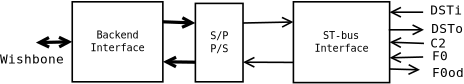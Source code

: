 <?xml version="1.0"?>
<diagram xmlns:dia="http://www.lysator.liu.se/~alla/dia/">
  <diagramdata>
    <attribute name="background">
      <color val="#ffffff"/>
    </attribute>
    <attribute name="paper">
      <composite type="paper">
        <attribute name="name">
          <string>#A4#</string>
        </attribute>
        <attribute name="tmargin">
          <real val="2.82"/>
        </attribute>
        <attribute name="bmargin">
          <real val="2.82"/>
        </attribute>
        <attribute name="lmargin">
          <real val="2.82"/>
        </attribute>
        <attribute name="rmargin">
          <real val="2.82"/>
        </attribute>
        <attribute name="is_portrait">
          <boolean val="true"/>
        </attribute>
        <attribute name="scaling">
          <real val="0.8"/>
        </attribute>
        <attribute name="fitto">
          <boolean val="false"/>
        </attribute>
      </composite>
    </attribute>
  </diagramdata>
  <layer name="Background" visible="true">
    <object type="Flowchart - Box" version="0" id="O0">
      <attribute name="obj_pos">
        <point val="11.105,9.45"/>
      </attribute>
      <attribute name="obj_bb">
        <rectangle val="11.055,9.4;17.168,14.55"/>
      </attribute>
      <attribute name="elem_corner">
        <point val="11.105,9.45"/>
      </attribute>
      <attribute name="elem_width">
        <real val="6.013"/>
      </attribute>
      <attribute name="elem_height">
        <real val="5.05"/>
      </attribute>
      <attribute name="show_background">
        <boolean val="true"/>
      </attribute>
      <attribute name="padding">
        <real val="0.5"/>
      </attribute>
      <attribute name="text">
        <composite type="text">
          <attribute name="string">
            <string>#ST-bus
Interface#</string>
          </attribute>
          <attribute name="font">
            <font name="Courier"/>
          </attribute>
          <attribute name="height">
            <real val="0.8"/>
          </attribute>
          <attribute name="pos">
            <point val="14.112,11.77"/>
          </attribute>
          <attribute name="color">
            <color val="#000000"/>
          </attribute>
          <attribute name="alignment">
            <enum val="1"/>
          </attribute>
        </composite>
      </attribute>
    </object>
    <object type="Flowchart - Box" version="0" id="O1">
      <attribute name="obj_pos">
        <point val="4.978,9.55"/>
      </attribute>
      <attribute name="obj_bb">
        <rectangle val="4.928,9.5;8.005,14.5"/>
      </attribute>
      <attribute name="elem_corner">
        <point val="4.978,9.55"/>
      </attribute>
      <attribute name="elem_width">
        <real val="2.977"/>
      </attribute>
      <attribute name="elem_height">
        <real val="4.9"/>
      </attribute>
      <attribute name="show_background">
        <boolean val="true"/>
      </attribute>
      <attribute name="padding">
        <real val="0.5"/>
      </attribute>
      <attribute name="text">
        <composite type="text">
          <attribute name="string">
            <string>#S/P
P/S#</string>
          </attribute>
          <attribute name="font">
            <font name="Courier"/>
          </attribute>
          <attribute name="height">
            <real val="0.8"/>
          </attribute>
          <attribute name="pos">
            <point val="6.467,11.795"/>
          </attribute>
          <attribute name="color">
            <color val="#000000"/>
          </attribute>
          <attribute name="alignment">
            <enum val="1"/>
          </attribute>
        </composite>
      </attribute>
    </object>
    <object type="Flowchart - Box" version="0" id="O2">
      <attribute name="obj_pos">
        <point val="-2.718,9.45"/>
      </attribute>
      <attribute name="obj_bb">
        <rectangle val="-2.768,9.4;2.995,14.5"/>
      </attribute>
      <attribute name="elem_corner">
        <point val="-2.718,9.45"/>
      </attribute>
      <attribute name="elem_width">
        <real val="5.663"/>
      </attribute>
      <attribute name="elem_height">
        <real val="5"/>
      </attribute>
      <attribute name="show_background">
        <boolean val="true"/>
      </attribute>
      <attribute name="padding">
        <real val="0.5"/>
      </attribute>
      <attribute name="text">
        <composite type="text">
          <attribute name="string">
            <string>#Backend
Interface#</string>
          </attribute>
          <attribute name="font">
            <font name="Courier"/>
          </attribute>
          <attribute name="height">
            <real val="0.8"/>
          </attribute>
          <attribute name="pos">
            <point val="0.114,11.745"/>
          </attribute>
          <attribute name="color">
            <color val="#000000"/>
          </attribute>
          <attribute name="alignment">
            <enum val="1"/>
          </attribute>
        </composite>
      </attribute>
    </object>
    <object type="Standard - Line" version="0" id="O3">
      <attribute name="obj_pos">
        <point val="17.113,10.1"/>
      </attribute>
      <attribute name="obj_bb">
        <rectangle val="16.463,9.45;19.863,10.75"/>
      </attribute>
      <attribute name="conn_endpoints">
        <point val="17.113,10.1"/>
        <point val="19.213,10.1"/>
      </attribute>
      <attribute name="numcp">
        <int val="1"/>
      </attribute>
      <attribute name="line_width">
        <real val="0.1"/>
      </attribute>
      <attribute name="start_arrow">
        <enum val="1"/>
      </attribute>
      <attribute name="start_arrow_length">
        <real val="0.6"/>
      </attribute>
      <attribute name="start_arrow_width">
        <real val="0.6"/>
      </attribute>
    </object>
    <object type="Standard - Line" version="0" id="O4">
      <attribute name="obj_pos">
        <point val="17.064,11.2"/>
      </attribute>
      <attribute name="obj_bb">
        <rectangle val="16.413,10.55;19.913,11.85"/>
      </attribute>
      <attribute name="conn_endpoints">
        <point val="17.064,11.2"/>
        <point val="19.264,11.2"/>
      </attribute>
      <attribute name="numcp">
        <int val="1"/>
      </attribute>
      <attribute name="line_width">
        <real val="0.1"/>
      </attribute>
      <attribute name="end_arrow">
        <enum val="1"/>
      </attribute>
      <attribute name="end_arrow_length">
        <real val="0.6"/>
      </attribute>
      <attribute name="end_arrow_width">
        <real val="0.6"/>
      </attribute>
    </object>
    <object type="Standard - Line" version="0" id="O5">
      <attribute name="obj_pos">
        <point val="17.118,11.975"/>
      </attribute>
      <attribute name="obj_bb">
        <rectangle val="16.468,11.325;19.913,12.7"/>
      </attribute>
      <attribute name="conn_endpoints">
        <point val="17.118,11.975"/>
        <point val="19.264,12.05"/>
      </attribute>
      <attribute name="numcp">
        <int val="1"/>
      </attribute>
      <attribute name="line_width">
        <real val="0.1"/>
      </attribute>
      <attribute name="start_arrow">
        <enum val="1"/>
      </attribute>
      <attribute name="start_arrow_length">
        <real val="0.6"/>
      </attribute>
      <attribute name="start_arrow_width">
        <real val="0.6"/>
      </attribute>
      <connections>
        <connection handle="0" to="O0" connection="8"/>
      </connections>
    </object>
    <object type="Standard - Line" version="0" id="O6">
      <attribute name="obj_pos">
        <point val="17.113,12.95"/>
      </attribute>
      <attribute name="obj_bb">
        <rectangle val="16.463,12.25;19.863,13.6"/>
      </attribute>
      <attribute name="conn_endpoints">
        <point val="17.113,12.95"/>
        <point val="19.213,12.9"/>
      </attribute>
      <attribute name="numcp">
        <int val="1"/>
      </attribute>
      <attribute name="line_width">
        <real val="0.1"/>
      </attribute>
      <attribute name="start_arrow">
        <enum val="1"/>
      </attribute>
      <attribute name="start_arrow_length">
        <real val="0.6"/>
      </attribute>
      <attribute name="start_arrow_width">
        <real val="0.6"/>
      </attribute>
    </object>
    <object type="Standard - Line" version="0" id="O7">
      <attribute name="obj_pos">
        <point val="17.113,13.65"/>
      </attribute>
      <attribute name="obj_bb">
        <rectangle val="16.264,12.8;19.863,14.55"/>
      </attribute>
      <attribute name="conn_endpoints">
        <point val="17.113,13.65"/>
        <point val="19.014,13.7"/>
      </attribute>
      <attribute name="numcp">
        <int val="1"/>
      </attribute>
      <attribute name="line_width">
        <real val="0.1"/>
      </attribute>
      <attribute name="end_arrow">
        <enum val="1"/>
      </attribute>
      <attribute name="end_arrow_length">
        <real val="0.6"/>
      </attribute>
      <attribute name="end_arrow_width">
        <real val="0.6"/>
      </attribute>
    </object>
    <object type="Standard - Text" version="0" id="O8">
      <attribute name="obj_pos">
        <point val="20.663,10.25"/>
      </attribute>
      <attribute name="obj_bb">
        <rectangle val="19.352,9.507;21.976,10.507"/>
      </attribute>
      <attribute name="text">
        <composite type="text">
          <attribute name="string">
            <string>#DSTi#</string>
          </attribute>
          <attribute name="font">
            <font name="Courier"/>
          </attribute>
          <attribute name="height">
            <real val="1"/>
          </attribute>
          <attribute name="pos">
            <point val="20.663,10.25"/>
          </attribute>
          <attribute name="color">
            <color val="#000000"/>
          </attribute>
          <attribute name="alignment">
            <enum val="1"/>
          </attribute>
        </composite>
      </attribute>
    </object>
    <object type="Standard - Text" version="0" id="O9">
      <attribute name="obj_pos">
        <point val="19.514,11.1"/>
      </attribute>
      <attribute name="obj_bb">
        <rectangle val="19.514,10.357;19.514,11.357"/>
      </attribute>
      <attribute name="text">
        <composite type="text">
          <attribute name="string">
            <string>##</string>
          </attribute>
          <attribute name="font">
            <font name="Courier"/>
          </attribute>
          <attribute name="height">
            <real val="1"/>
          </attribute>
          <attribute name="pos">
            <point val="19.514,11.1"/>
          </attribute>
          <attribute name="color">
            <color val="#000000"/>
          </attribute>
          <attribute name="alignment">
            <enum val="1"/>
          </attribute>
        </composite>
      </attribute>
    </object>
    <object type="Standard - Text" version="0" id="O10">
      <attribute name="obj_pos">
        <point val="20.713,11.4"/>
      </attribute>
      <attribute name="obj_bb">
        <rectangle val="19.401,10.657;22.026,11.657"/>
      </attribute>
      <attribute name="text">
        <composite type="text">
          <attribute name="string">
            <string>#DSTo#</string>
          </attribute>
          <attribute name="font">
            <font name="Courier"/>
          </attribute>
          <attribute name="height">
            <real val="1"/>
          </attribute>
          <attribute name="pos">
            <point val="20.713,11.4"/>
          </attribute>
          <attribute name="color">
            <color val="#000000"/>
          </attribute>
          <attribute name="alignment">
            <enum val="1"/>
          </attribute>
        </composite>
      </attribute>
    </object>
    <object type="Standard - Text" version="0" id="O11">
      <attribute name="obj_pos">
        <point val="19.913,11.95"/>
      </attribute>
      <attribute name="obj_bb">
        <rectangle val="19.913,11.207;19.913,12.207"/>
      </attribute>
      <attribute name="text">
        <composite type="text">
          <attribute name="string">
            <string>##</string>
          </attribute>
          <attribute name="font">
            <font name="Courier"/>
          </attribute>
          <attribute name="height">
            <real val="1"/>
          </attribute>
          <attribute name="pos">
            <point val="19.913,11.95"/>
          </attribute>
          <attribute name="color">
            <color val="#000000"/>
          </attribute>
          <attribute name="alignment">
            <enum val="1"/>
          </attribute>
        </composite>
      </attribute>
    </object>
    <object type="Standard - Text" version="0" id="O12">
      <attribute name="obj_pos">
        <point val="20.163,12.3"/>
      </attribute>
      <attribute name="obj_bb">
        <rectangle val="19.457,11.557;20.869,12.557"/>
      </attribute>
      <attribute name="text">
        <composite type="text">
          <attribute name="string">
            <string>#C2#</string>
          </attribute>
          <attribute name="font">
            <font name="Courier"/>
          </attribute>
          <attribute name="height">
            <real val="1"/>
          </attribute>
          <attribute name="pos">
            <point val="20.163,12.3"/>
          </attribute>
          <attribute name="color">
            <color val="#000000"/>
          </attribute>
          <attribute name="alignment">
            <enum val="1"/>
          </attribute>
        </composite>
      </attribute>
    </object>
    <object type="Standard - Text" version="0" id="O13">
      <attribute name="obj_pos">
        <point val="19.314,12.1"/>
      </attribute>
      <attribute name="obj_bb">
        <rectangle val="19.314,11.357;19.314,12.357"/>
      </attribute>
      <attribute name="text">
        <composite type="text">
          <attribute name="string">
            <string>##</string>
          </attribute>
          <attribute name="font">
            <font name="Courier"/>
          </attribute>
          <attribute name="height">
            <real val="1"/>
          </attribute>
          <attribute name="pos">
            <point val="19.314,12.1"/>
          </attribute>
          <attribute name="color">
            <color val="#000000"/>
          </attribute>
          <attribute name="alignment">
            <enum val="1"/>
          </attribute>
        </composite>
      </attribute>
    </object>
    <object type="Standard - Text" version="0" id="O14">
      <attribute name="obj_pos">
        <point val="19.963,12.1"/>
      </attribute>
      <attribute name="obj_bb">
        <rectangle val="19.963,11.357;19.963,12.357"/>
      </attribute>
      <attribute name="text">
        <composite type="text">
          <attribute name="string">
            <string>##</string>
          </attribute>
          <attribute name="font">
            <font name="Courier"/>
          </attribute>
          <attribute name="height">
            <real val="1"/>
          </attribute>
          <attribute name="pos">
            <point val="19.963,12.1"/>
          </attribute>
          <attribute name="color">
            <color val="#000000"/>
          </attribute>
          <attribute name="alignment">
            <enum val="1"/>
          </attribute>
        </composite>
      </attribute>
    </object>
    <object type="Standard - Text" version="0" id="O15">
      <attribute name="obj_pos">
        <point val="20.264,13.1"/>
      </attribute>
      <attribute name="obj_bb">
        <rectangle val="19.558,12.357;20.97,13.357"/>
      </attribute>
      <attribute name="text">
        <composite type="text">
          <attribute name="string">
            <string>#F0#</string>
          </attribute>
          <attribute name="font">
            <font name="Courier"/>
          </attribute>
          <attribute name="height">
            <real val="1"/>
          </attribute>
          <attribute name="pos">
            <point val="20.264,13.1"/>
          </attribute>
          <attribute name="color">
            <color val="#000000"/>
          </attribute>
          <attribute name="alignment">
            <enum val="1"/>
          </attribute>
        </composite>
      </attribute>
    </object>
    <object type="Standard - Text" version="0" id="O16">
      <attribute name="obj_pos">
        <point val="20.764,14.15"/>
      </attribute>
      <attribute name="obj_bb">
        <rectangle val="19.451,13.407;22.076,14.407"/>
      </attribute>
      <attribute name="text">
        <composite type="text">
          <attribute name="string">
            <string>#F0od#</string>
          </attribute>
          <attribute name="font">
            <font name="Courier"/>
          </attribute>
          <attribute name="height">
            <real val="1"/>
          </attribute>
          <attribute name="pos">
            <point val="20.764,14.15"/>
          </attribute>
          <attribute name="color">
            <color val="#000000"/>
          </attribute>
          <attribute name="alignment">
            <enum val="1"/>
          </attribute>
        </composite>
      </attribute>
    </object>
    <object type="Standard - Line" version="0" id="O17">
      <attribute name="obj_pos">
        <point val="11.105,10.713"/>
      </attribute>
      <attribute name="obj_bb">
        <rectangle val="7.305,10.062;11.755,11.425"/>
      </attribute>
      <attribute name="conn_endpoints">
        <point val="11.105,10.713"/>
        <point val="7.955,10.775"/>
      </attribute>
      <attribute name="numcp">
        <int val="1"/>
      </attribute>
      <attribute name="line_width">
        <real val="0.1"/>
      </attribute>
      <attribute name="start_arrow">
        <enum val="1"/>
      </attribute>
      <attribute name="start_arrow_length">
        <real val="0.6"/>
      </attribute>
      <attribute name="start_arrow_width">
        <real val="0.6"/>
      </attribute>
      <connections>
        <connection handle="0" to="O0" connection="5"/>
        <connection handle="1" to="O1" connection="6"/>
      </connections>
    </object>
    <object type="Standard - Line" version="0" id="O18">
      <attribute name="obj_pos">
        <point val="7.955,13.225"/>
      </attribute>
      <attribute name="obj_bb">
        <rectangle val="7.305,12.575;11.755,13.887"/>
      </attribute>
      <attribute name="conn_endpoints">
        <point val="7.955,13.225"/>
        <point val="11.105,13.238"/>
      </attribute>
      <attribute name="numcp">
        <int val="1"/>
      </attribute>
      <attribute name="line_width">
        <real val="0.1"/>
      </attribute>
      <attribute name="start_arrow">
        <enum val="1"/>
      </attribute>
      <attribute name="start_arrow_length">
        <real val="0.6"/>
      </attribute>
      <attribute name="start_arrow_width">
        <real val="0.6"/>
      </attribute>
      <connections>
        <connection handle="0" to="O1" connection="10"/>
        <connection handle="1" to="O0" connection="9"/>
      </connections>
    </object>
    <object type="Standard - Line" version="0" id="O19">
      <attribute name="obj_pos">
        <point val="4.978,10.775"/>
      </attribute>
      <attribute name="obj_bb">
        <rectangle val="2.245,10;5.678,11.475"/>
      </attribute>
      <attribute name="conn_endpoints">
        <point val="4.978,10.775"/>
        <point val="2.945,10.7"/>
      </attribute>
      <attribute name="numcp">
        <int val="1"/>
      </attribute>
      <attribute name="line_width">
        <real val="0.2"/>
      </attribute>
      <attribute name="start_arrow">
        <enum val="1"/>
      </attribute>
      <attribute name="start_arrow_length">
        <real val="0.6"/>
      </attribute>
      <attribute name="start_arrow_width">
        <real val="0.6"/>
      </attribute>
      <connections>
        <connection handle="0" to="O1" connection="5"/>
        <connection handle="1" to="O2" connection="6"/>
      </connections>
    </object>
    <object type="Standard - Line" version="0" id="O20">
      <attribute name="obj_pos">
        <point val="2.945,13.2"/>
      </attribute>
      <attribute name="obj_bb">
        <rectangle val="2.245,12.5;5.678,13.925"/>
      </attribute>
      <attribute name="conn_endpoints">
        <point val="2.945,13.2"/>
        <point val="4.978,13.225"/>
      </attribute>
      <attribute name="numcp">
        <int val="1"/>
      </attribute>
      <attribute name="line_width">
        <real val="0.2"/>
      </attribute>
      <attribute name="start_arrow">
        <enum val="1"/>
      </attribute>
      <attribute name="start_arrow_length">
        <real val="0.6"/>
      </attribute>
      <attribute name="start_arrow_width">
        <real val="0.6"/>
      </attribute>
      <connections>
        <connection handle="0" to="O2" connection="10"/>
        <connection handle="1" to="O1" connection="9"/>
      </connections>
    </object>
    <object type="Standard - Line" version="0" id="O21">
      <attribute name="obj_pos">
        <point val="-2.718,11.95"/>
      </attribute>
      <attribute name="obj_bb">
        <rectangle val="-5.691,11.25;-2.018,12.7"/>
      </attribute>
      <attribute name="conn_endpoints">
        <point val="-2.718,11.95"/>
        <point val="-4.991,12"/>
      </attribute>
      <attribute name="numcp">
        <int val="1"/>
      </attribute>
      <attribute name="line_width">
        <real val="0.2"/>
      </attribute>
      <attribute name="start_arrow">
        <enum val="1"/>
      </attribute>
      <attribute name="start_arrow_length">
        <real val="0.6"/>
      </attribute>
      <attribute name="start_arrow_width">
        <real val="0.6"/>
      </attribute>
      <attribute name="end_arrow">
        <enum val="1"/>
      </attribute>
      <attribute name="end_arrow_length">
        <real val="0.6"/>
      </attribute>
      <attribute name="end_arrow_width">
        <real val="0.6"/>
      </attribute>
      <connections>
        <connection handle="0" to="O2" connection="7"/>
      </connections>
    </object>
    <object type="Standard - Text" version="0" id="O22">
      <attribute name="obj_pos">
        <point val="-5.241,13.3"/>
      </attribute>
      <attribute name="obj_bb">
        <rectangle val="-7.765,12.557;-2.717,13.557"/>
      </attribute>
      <attribute name="text">
        <composite type="text">
          <attribute name="string">
            <string>#Wishbone#</string>
          </attribute>
          <attribute name="font">
            <font name="Courier"/>
          </attribute>
          <attribute name="height">
            <real val="1"/>
          </attribute>
          <attribute name="pos">
            <point val="-5.241,13.3"/>
          </attribute>
          <attribute name="color">
            <color val="#000000"/>
          </attribute>
          <attribute name="alignment">
            <enum val="1"/>
          </attribute>
        </composite>
      </attribute>
    </object>
  </layer>
</diagram>
